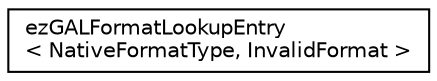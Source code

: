 digraph "Graphical Class Hierarchy"
{
 // LATEX_PDF_SIZE
  edge [fontname="Helvetica",fontsize="10",labelfontname="Helvetica",labelfontsize="10"];
  node [fontname="Helvetica",fontsize="10",shape=record];
  rankdir="LR";
  Node0 [label="ezGALFormatLookupEntry\l\< NativeFormatType, InvalidFormat \>",height=0.2,width=0.4,color="black", fillcolor="white", style="filled",URL="$d8/db1/classez_g_a_l_format_lookup_entry.htm",tooltip=" "];
}
